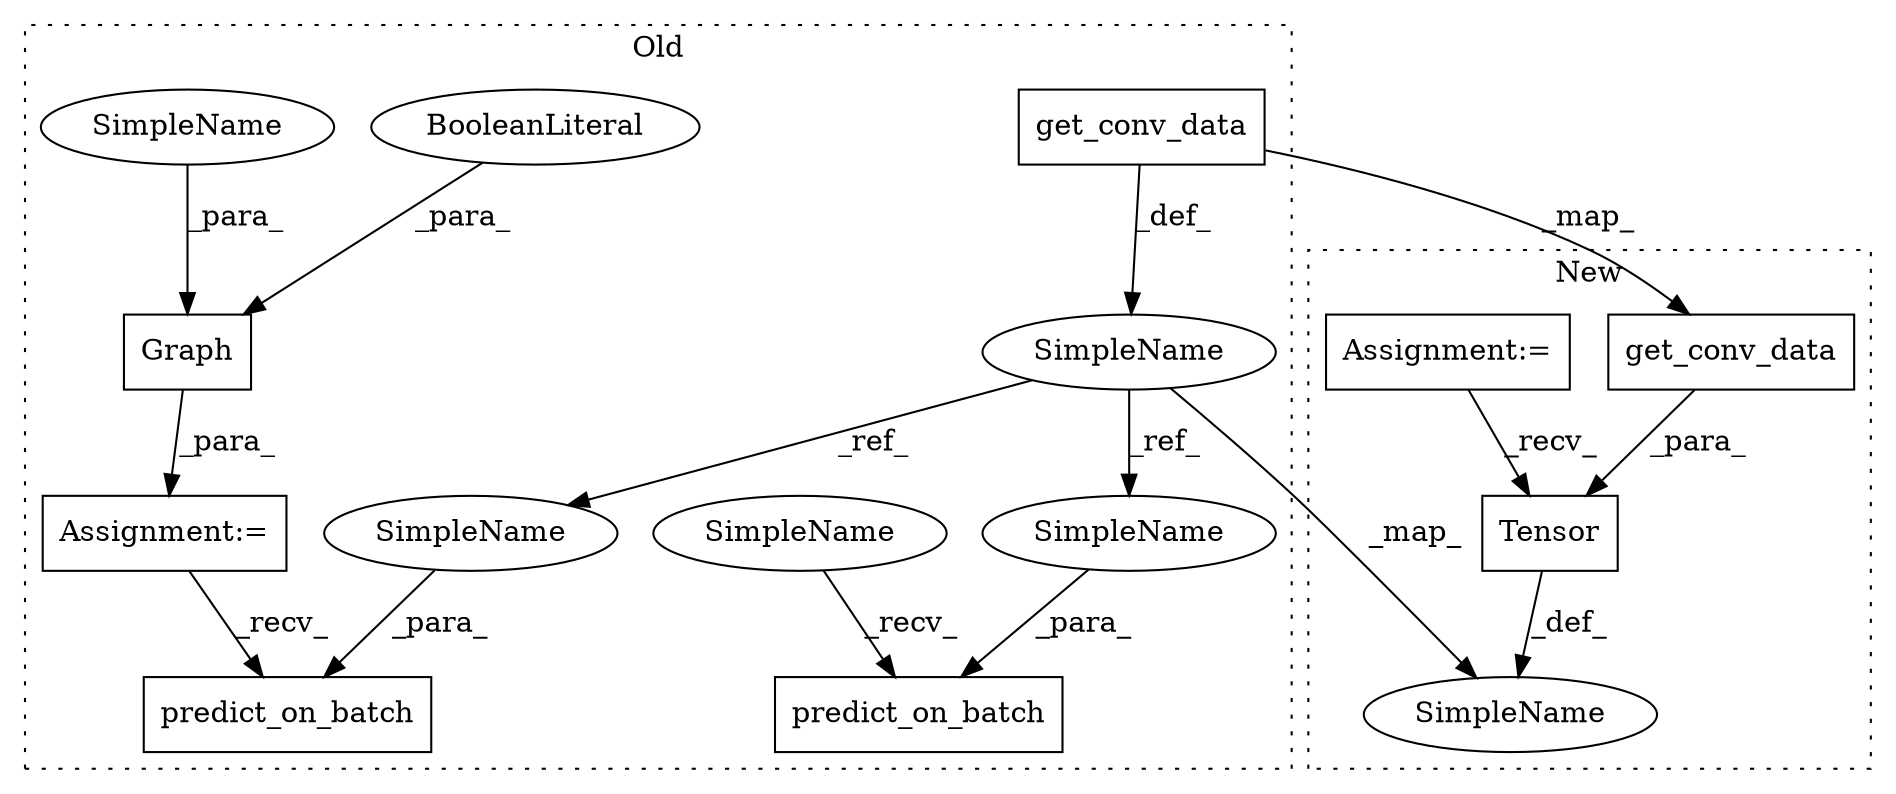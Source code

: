 digraph G {
subgraph cluster0 {
1 [label="Graph" a="32" s="3336,3352" l="6,1" shape="box"];
3 [label="BooleanLiteral" a="9" s="3348" l="4" shape="ellipse"];
4 [label="predict_on_batch" a="32" s="3536,3563" l="17,1" shape="box"];
6 [label="get_conv_data" a="32" s="3439" l="15" shape="box"];
7 [label="SimpleName" a="42" s="3428" l="10" shape="ellipse"];
9 [label="predict_on_batch" a="32" s="3474,3501" l="17,1" shape="box"];
10 [label="Assignment:=" a="7" s="3335" l="1" shape="box"];
12 [label="SimpleName" a="42" s="3553" l="10" shape="ellipse"];
13 [label="SimpleName" a="42" s="3491" l="10" shape="ellipse"];
14 [label="SimpleName" a="42" s="3468" l="5" shape="ellipse"];
15 [label="SimpleName" a="42" s="3342" l="5" shape="ellipse"];
label = "Old";
style="dotted";
}
subgraph cluster1 {
2 [label="Tensor" a="32" s="3404,3426" l="7,1" shape="box"];
5 [label="get_conv_data" a="32" s="3411" l="15" shape="box"];
8 [label="SimpleName" a="42" s="3387" l="10" shape="ellipse"];
11 [label="Assignment:=" a="7" s="3125" l="5" shape="box"];
label = "New";
style="dotted";
}
1 -> 10 [label="_para_"];
2 -> 8 [label="_def_"];
3 -> 1 [label="_para_"];
5 -> 2 [label="_para_"];
6 -> 5 [label="_map_"];
6 -> 7 [label="_def_"];
7 -> 12 [label="_ref_"];
7 -> 13 [label="_ref_"];
7 -> 8 [label="_map_"];
10 -> 4 [label="_recv_"];
11 -> 2 [label="_recv_"];
12 -> 4 [label="_para_"];
13 -> 9 [label="_para_"];
14 -> 9 [label="_recv_"];
15 -> 1 [label="_para_"];
}